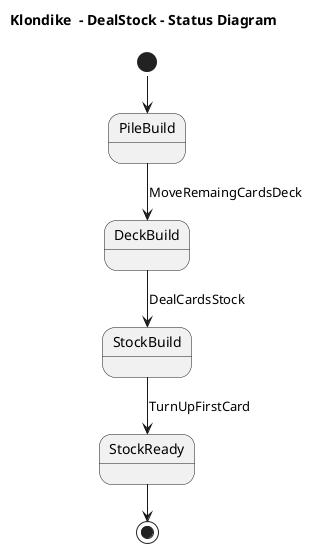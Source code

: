@startuml CUDealStock
!pragma layout smetana
title Klondike  - DealStock - Status Diagram

state PileBuild
state DeckBuild
state StockBuild
state StockReady

[*] --> PileBuild
PileBuild --> DeckBuild: MoveRemaingCardsDeck
DeckBuild --> StockBuild: DealCardsStock
StockBuild --> StockReady: TurnUpFirstCard
StockReady --> [*]

@enduml
